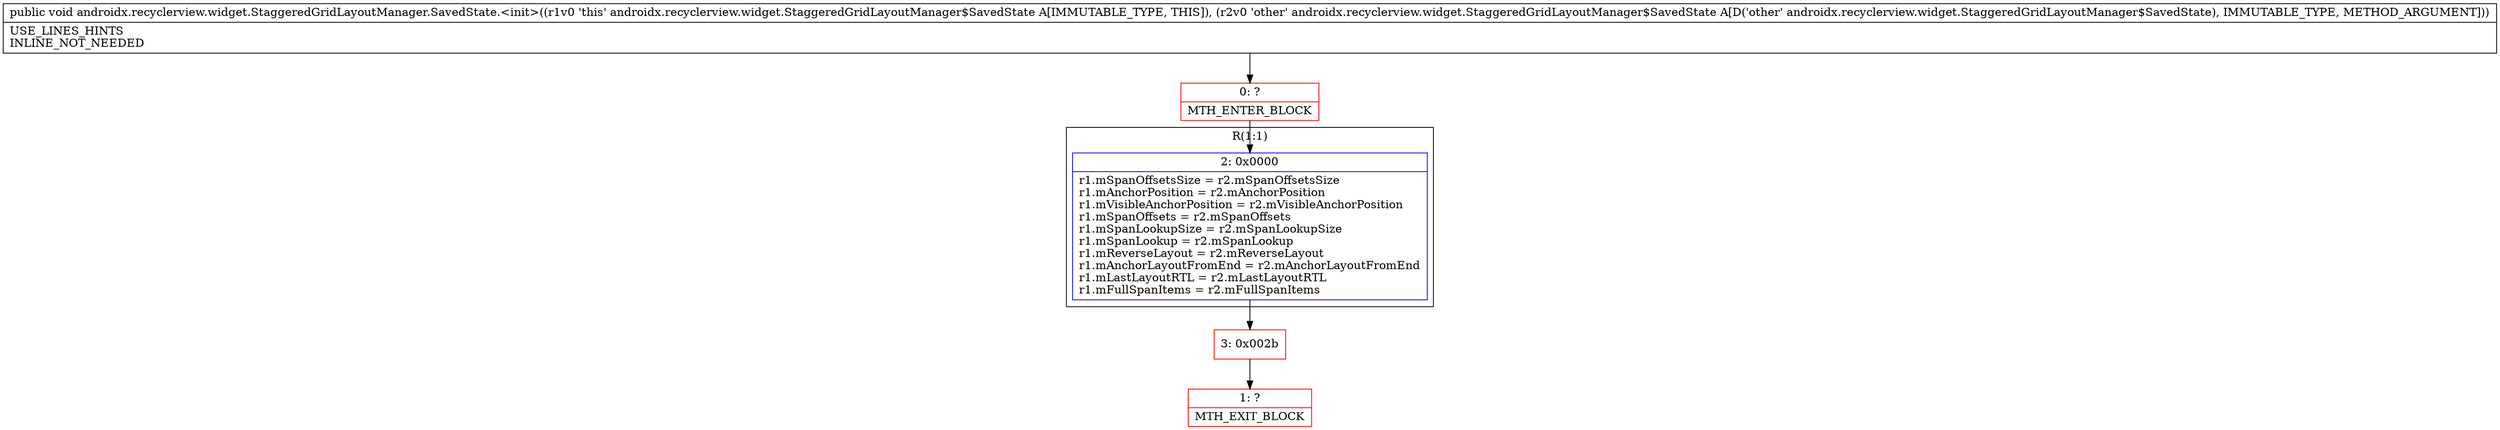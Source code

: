 digraph "CFG forandroidx.recyclerview.widget.StaggeredGridLayoutManager.SavedState.\<init\>(Landroidx\/recyclerview\/widget\/StaggeredGridLayoutManager$SavedState;)V" {
subgraph cluster_Region_492042511 {
label = "R(1:1)";
node [shape=record,color=blue];
Node_2 [shape=record,label="{2\:\ 0x0000|r1.mSpanOffsetsSize = r2.mSpanOffsetsSize\lr1.mAnchorPosition = r2.mAnchorPosition\lr1.mVisibleAnchorPosition = r2.mVisibleAnchorPosition\lr1.mSpanOffsets = r2.mSpanOffsets\lr1.mSpanLookupSize = r2.mSpanLookupSize\lr1.mSpanLookup = r2.mSpanLookup\lr1.mReverseLayout = r2.mReverseLayout\lr1.mAnchorLayoutFromEnd = r2.mAnchorLayoutFromEnd\lr1.mLastLayoutRTL = r2.mLastLayoutRTL\lr1.mFullSpanItems = r2.mFullSpanItems\l}"];
}
Node_0 [shape=record,color=red,label="{0\:\ ?|MTH_ENTER_BLOCK\l}"];
Node_3 [shape=record,color=red,label="{3\:\ 0x002b}"];
Node_1 [shape=record,color=red,label="{1\:\ ?|MTH_EXIT_BLOCK\l}"];
MethodNode[shape=record,label="{public void androidx.recyclerview.widget.StaggeredGridLayoutManager.SavedState.\<init\>((r1v0 'this' androidx.recyclerview.widget.StaggeredGridLayoutManager$SavedState A[IMMUTABLE_TYPE, THIS]), (r2v0 'other' androidx.recyclerview.widget.StaggeredGridLayoutManager$SavedState A[D('other' androidx.recyclerview.widget.StaggeredGridLayoutManager$SavedState), IMMUTABLE_TYPE, METHOD_ARGUMENT]))  | USE_LINES_HINTS\lINLINE_NOT_NEEDED\l}"];
MethodNode -> Node_0;Node_2 -> Node_3;
Node_0 -> Node_2;
Node_3 -> Node_1;
}


